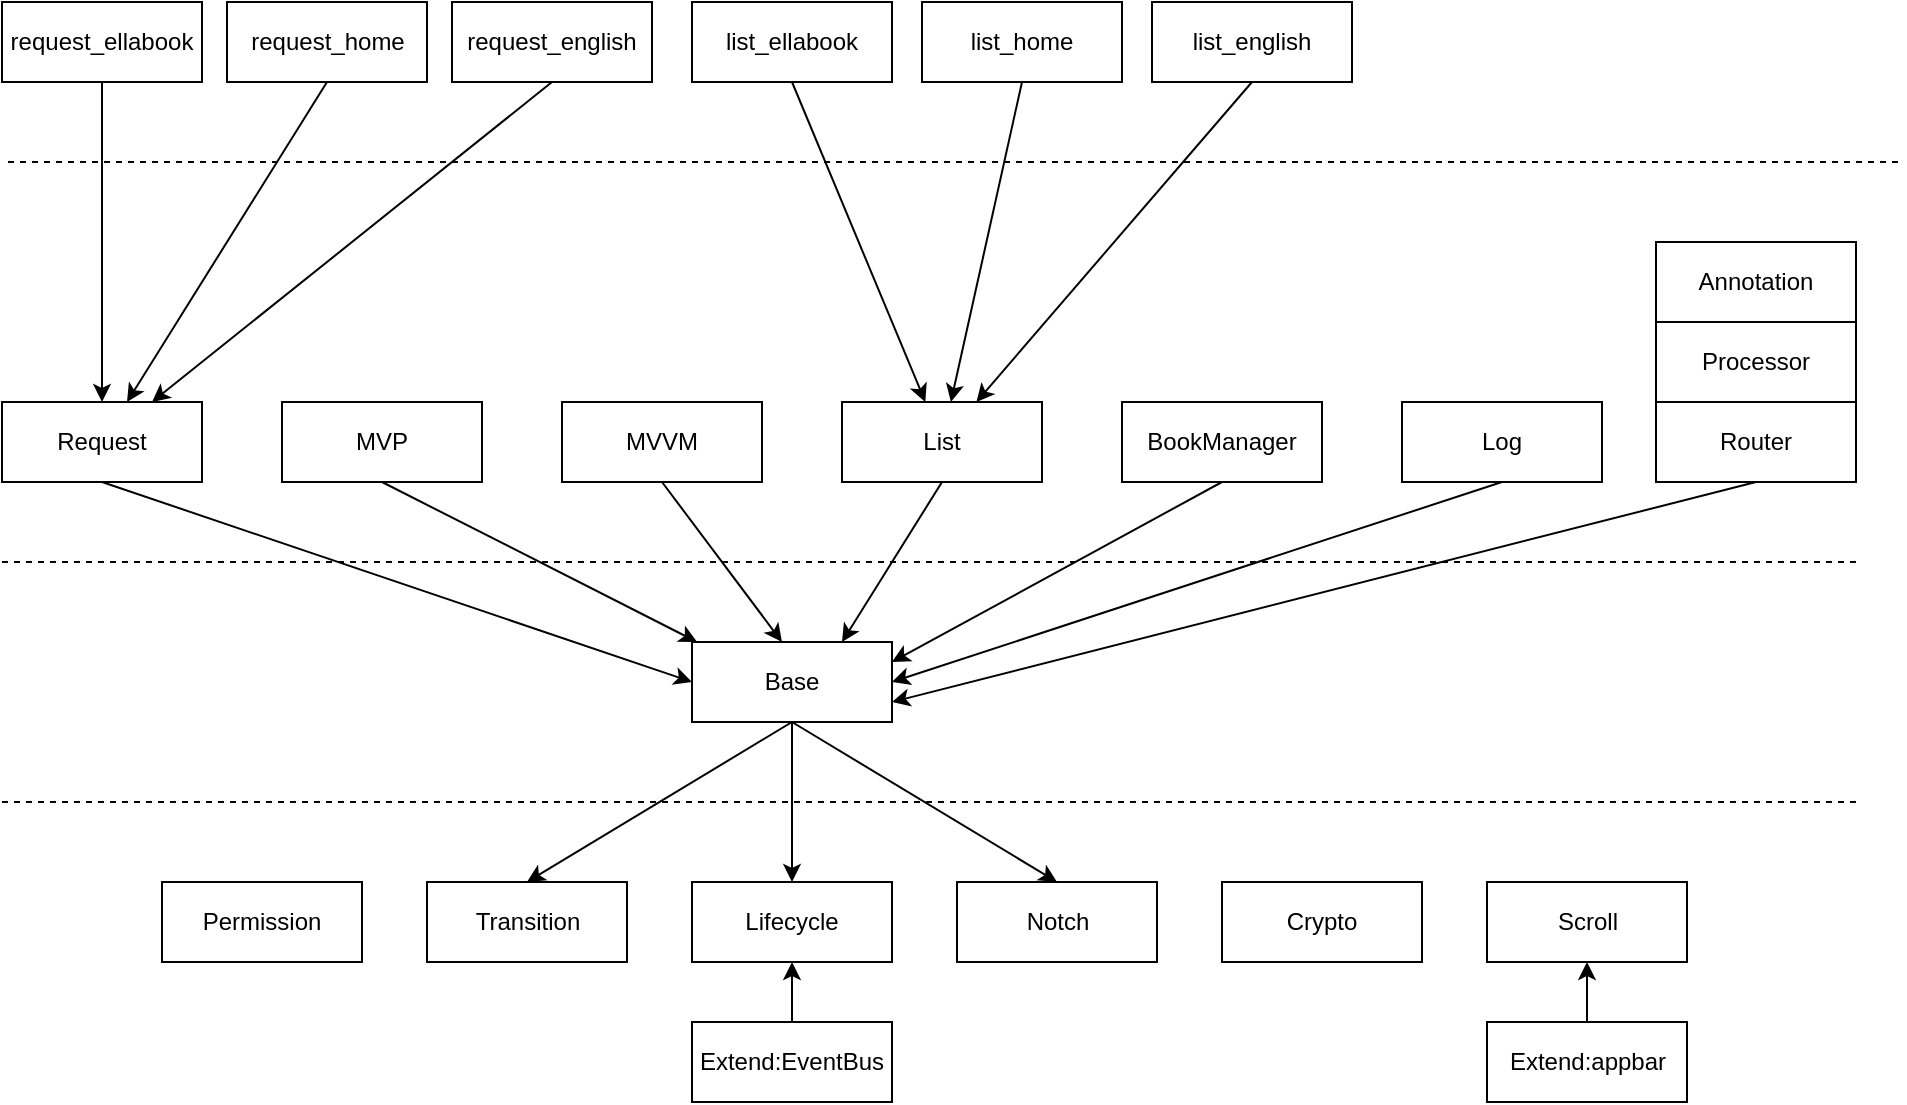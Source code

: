 <mxfile version="10.6.5" type="github"><diagram id="eFgtGimtUsJWQROMy7wg" name="Page-1"><mxGraphModel dx="1010" dy="1776" grid="1" gridSize="10" guides="1" tooltips="1" connect="1" arrows="1" fold="1" page="1" pageScale="1" pageWidth="827" pageHeight="1169" math="0" shadow="0"><root><mxCell id="0"/><mxCell id="1" parent="0"/><mxCell id="MGhGkwHA0mJ12ReD7Zp6-1" value="Transition" style="rounded=0;whiteSpace=wrap;html=1;" parent="1" vertex="1"><mxGeometry x="212.5" y="320" width="100" height="40" as="geometry"/></mxCell><mxCell id="MGhGkwHA0mJ12ReD7Zp6-3" value="Lifecycle" style="rounded=0;whiteSpace=wrap;html=1;" parent="1" vertex="1"><mxGeometry x="345" y="320" width="100" height="40" as="geometry"/></mxCell><mxCell id="MGhGkwHA0mJ12ReD7Zp6-4" value="Crypto" style="rounded=0;whiteSpace=wrap;html=1;" parent="1" vertex="1"><mxGeometry x="610" y="320" width="100" height="40" as="geometry"/></mxCell><mxCell id="MGhGkwHA0mJ12ReD7Zp6-5" value="" style="endArrow=none;dashed=1;html=1;" parent="1" edge="1"><mxGeometry width="50" height="50" relative="1" as="geometry"><mxPoint y="280" as="sourcePoint"/><mxPoint x="930" y="280" as="targetPoint"/></mxGeometry></mxCell><mxCell id="MGhGkwHA0mJ12ReD7Zp6-6" value="Base" style="rounded=0;whiteSpace=wrap;html=1;" parent="1" vertex="1"><mxGeometry x="345" y="200" width="100" height="40" as="geometry"/></mxCell><mxCell id="MGhGkwHA0mJ12ReD7Zp6-7" value="" style="endArrow=none;dashed=1;html=1;" parent="1" edge="1"><mxGeometry width="50" height="50" relative="1" as="geometry"><mxPoint y="160" as="sourcePoint"/><mxPoint x="930" y="160" as="targetPoint"/></mxGeometry></mxCell><mxCell id="MGhGkwHA0mJ12ReD7Zp6-8" value="MVP&lt;br&gt;" style="rounded=0;whiteSpace=wrap;html=1;" parent="1" vertex="1"><mxGeometry x="140" y="80" width="100" height="40" as="geometry"/></mxCell><mxCell id="MGhGkwHA0mJ12ReD7Zp6-9" value="MVVM" style="rounded=0;whiteSpace=wrap;html=1;" parent="1" vertex="1"><mxGeometry x="280" y="80" width="100" height="40" as="geometry"/></mxCell><mxCell id="MGhGkwHA0mJ12ReD7Zp6-10" value="Request&lt;br&gt;" style="rounded=0;whiteSpace=wrap;html=1;" parent="1" vertex="1"><mxGeometry y="80" width="100" height="40" as="geometry"/></mxCell><mxCell id="MGhGkwHA0mJ12ReD7Zp6-11" value="List" style="rounded=0;whiteSpace=wrap;html=1;" parent="1" vertex="1"><mxGeometry x="420" y="80" width="100" height="40" as="geometry"/></mxCell><mxCell id="MGhGkwHA0mJ12ReD7Zp6-12" value="Scroll" style="rounded=0;whiteSpace=wrap;html=1;" parent="1" vertex="1"><mxGeometry x="742.5" y="320" width="100" height="40" as="geometry"/></mxCell><mxCell id="MGhGkwHA0mJ12ReD7Zp6-13" value="Permission" style="rounded=0;whiteSpace=wrap;html=1;" parent="1" vertex="1"><mxGeometry x="80" y="320" width="100" height="40" as="geometry"/></mxCell><mxCell id="MGhGkwHA0mJ12ReD7Zp6-14" value="BookManager" style="rounded=0;whiteSpace=wrap;html=1;" parent="1" vertex="1"><mxGeometry x="560" y="80" width="100" height="40" as="geometry"/></mxCell><mxCell id="MGhGkwHA0mJ12ReD7Zp6-15" value="Log" style="rounded=0;whiteSpace=wrap;html=1;" parent="1" vertex="1"><mxGeometry x="700" y="80" width="100" height="40" as="geometry"/></mxCell><mxCell id="MGhGkwHA0mJ12ReD7Zp6-16" value="" style="endArrow=classic;html=1;exitX=0.5;exitY=1;exitDx=0;exitDy=0;entryX=0.5;entryY=0;entryDx=0;entryDy=0;" parent="1" source="MGhGkwHA0mJ12ReD7Zp6-6" target="MGhGkwHA0mJ12ReD7Zp6-1" edge="1"><mxGeometry width="50" height="50" relative="1" as="geometry"><mxPoint x="10" y="430" as="sourcePoint"/><mxPoint x="60" y="380" as="targetPoint"/></mxGeometry></mxCell><mxCell id="MGhGkwHA0mJ12ReD7Zp6-17" value="" style="endArrow=classic;html=1;entryX=0.5;entryY=0;entryDx=0;entryDy=0;" parent="1" target="MGhGkwHA0mJ12ReD7Zp6-3" edge="1"><mxGeometry width="50" height="50" relative="1" as="geometry"><mxPoint x="395" y="240" as="sourcePoint"/><mxPoint x="60" y="380" as="targetPoint"/></mxGeometry></mxCell><mxCell id="MGhGkwHA0mJ12ReD7Zp6-23" value="" style="endArrow=classic;html=1;exitX=0.5;exitY=1;exitDx=0;exitDy=0;" parent="1" source="MGhGkwHA0mJ12ReD7Zp6-9" edge="1"><mxGeometry width="50" height="50" relative="1" as="geometry"><mxPoint x="10" y="430" as="sourcePoint"/><mxPoint x="390" y="200" as="targetPoint"/></mxGeometry></mxCell><mxCell id="MGhGkwHA0mJ12ReD7Zp6-24" value="" style="endArrow=classic;html=1;exitX=0.5;exitY=1;exitDx=0;exitDy=0;entryX=0;entryY=0.5;entryDx=0;entryDy=0;" parent="1" source="MGhGkwHA0mJ12ReD7Zp6-10" target="MGhGkwHA0mJ12ReD7Zp6-6" edge="1"><mxGeometry width="50" height="50" relative="1" as="geometry"><mxPoint x="10" y="430" as="sourcePoint"/><mxPoint x="60" y="380" as="targetPoint"/></mxGeometry></mxCell><mxCell id="MGhGkwHA0mJ12ReD7Zp6-25" value="" style="endArrow=classic;html=1;exitX=0.5;exitY=1;exitDx=0;exitDy=0;entryX=0.026;entryY=0;entryDx=0;entryDy=0;entryPerimeter=0;" parent="1" source="MGhGkwHA0mJ12ReD7Zp6-8" target="MGhGkwHA0mJ12ReD7Zp6-6" edge="1"><mxGeometry width="50" height="50" relative="1" as="geometry"><mxPoint x="10" y="430" as="sourcePoint"/><mxPoint x="60" y="380" as="targetPoint"/></mxGeometry></mxCell><mxCell id="MGhGkwHA0mJ12ReD7Zp6-26" value="" style="endArrow=classic;html=1;exitX=0.5;exitY=1;exitDx=0;exitDy=0;entryX=0.75;entryY=0;entryDx=0;entryDy=0;" parent="1" source="MGhGkwHA0mJ12ReD7Zp6-11" target="MGhGkwHA0mJ12ReD7Zp6-6" edge="1"><mxGeometry width="50" height="50" relative="1" as="geometry"><mxPoint x="10" y="430" as="sourcePoint"/><mxPoint x="60" y="380" as="targetPoint"/></mxGeometry></mxCell><mxCell id="MGhGkwHA0mJ12ReD7Zp6-27" value="" style="endArrow=classic;html=1;exitX=0.5;exitY=1;exitDx=0;exitDy=0;entryX=1;entryY=0.25;entryDx=0;entryDy=0;" parent="1" source="MGhGkwHA0mJ12ReD7Zp6-14" target="MGhGkwHA0mJ12ReD7Zp6-6" edge="1"><mxGeometry width="50" height="50" relative="1" as="geometry"><mxPoint x="10" y="430" as="sourcePoint"/><mxPoint x="60" y="380" as="targetPoint"/></mxGeometry></mxCell><mxCell id="MGhGkwHA0mJ12ReD7Zp6-28" value="" style="endArrow=classic;html=1;exitX=0.5;exitY=1;exitDx=0;exitDy=0;entryX=1;entryY=0.5;entryDx=0;entryDy=0;" parent="1" source="MGhGkwHA0mJ12ReD7Zp6-15" target="MGhGkwHA0mJ12ReD7Zp6-6" edge="1"><mxGeometry width="50" height="50" relative="1" as="geometry"><mxPoint x="10" y="430" as="sourcePoint"/><mxPoint x="60" y="380" as="targetPoint"/></mxGeometry></mxCell><mxCell id="MGhGkwHA0mJ12ReD7Zp6-29" value="Extend:EventBus" style="rounded=0;whiteSpace=wrap;html=1;" parent="1" vertex="1"><mxGeometry x="345" y="390" width="100" height="40" as="geometry"/></mxCell><mxCell id="MGhGkwHA0mJ12ReD7Zp6-31" value="Router" style="rounded=0;whiteSpace=wrap;html=1;" parent="1" vertex="1"><mxGeometry x="827" y="80" width="100" height="40" as="geometry"/></mxCell><mxCell id="MGhGkwHA0mJ12ReD7Zp6-32" value="Processor&lt;br&gt;" style="rounded=0;whiteSpace=wrap;html=1;" parent="1" vertex="1"><mxGeometry x="827" y="40" width="100" height="40" as="geometry"/></mxCell><mxCell id="MGhGkwHA0mJ12ReD7Zp6-33" value="Annotation&lt;br&gt;" style="rounded=0;whiteSpace=wrap;html=1;" parent="1" vertex="1"><mxGeometry x="827" width="100" height="40" as="geometry"/></mxCell><mxCell id="MGhGkwHA0mJ12ReD7Zp6-34" value="" style="endArrow=none;dashed=1;html=1;" parent="1" edge="1"><mxGeometry width="50" height="50" relative="1" as="geometry"><mxPoint x="3" y="-40" as="sourcePoint"/><mxPoint x="950" y="-40" as="targetPoint"/></mxGeometry></mxCell><mxCell id="MGhGkwHA0mJ12ReD7Zp6-35" value="request_ellabook&lt;br&gt;" style="rounded=0;whiteSpace=wrap;html=1;" parent="1" vertex="1"><mxGeometry y="-120" width="100" height="40" as="geometry"/></mxCell><mxCell id="MGhGkwHA0mJ12ReD7Zp6-36" value="request_home&lt;br&gt;" style="rounded=0;whiteSpace=wrap;html=1;" parent="1" vertex="1"><mxGeometry x="112.5" y="-120" width="100" height="40" as="geometry"/></mxCell><mxCell id="MGhGkwHA0mJ12ReD7Zp6-37" value="request_english&lt;br&gt;" style="rounded=0;whiteSpace=wrap;html=1;" parent="1" vertex="1"><mxGeometry x="225" y="-120" width="100" height="40" as="geometry"/></mxCell><mxCell id="MGhGkwHA0mJ12ReD7Zp6-38" value="" style="endArrow=classic;html=1;exitX=0.5;exitY=1;exitDx=0;exitDy=0;" parent="1" source="MGhGkwHA0mJ12ReD7Zp6-35" target="MGhGkwHA0mJ12ReD7Zp6-10" edge="1"><mxGeometry width="50" height="50" relative="1" as="geometry"><mxPoint x="10" y="430" as="sourcePoint"/><mxPoint x="60" y="380" as="targetPoint"/></mxGeometry></mxCell><mxCell id="MGhGkwHA0mJ12ReD7Zp6-39" value="" style="endArrow=classic;html=1;exitX=0.5;exitY=1;exitDx=0;exitDy=0;" parent="1" source="MGhGkwHA0mJ12ReD7Zp6-36" target="MGhGkwHA0mJ12ReD7Zp6-10" edge="1"><mxGeometry width="50" height="50" relative="1" as="geometry"><mxPoint x="10" y="430" as="sourcePoint"/><mxPoint x="60" y="380" as="targetPoint"/></mxGeometry></mxCell><mxCell id="MGhGkwHA0mJ12ReD7Zp6-40" value="" style="endArrow=classic;html=1;exitX=0.5;exitY=1;exitDx=0;exitDy=0;" parent="1" source="MGhGkwHA0mJ12ReD7Zp6-37" target="MGhGkwHA0mJ12ReD7Zp6-10" edge="1"><mxGeometry width="50" height="50" relative="1" as="geometry"><mxPoint x="10" y="510" as="sourcePoint"/><mxPoint x="60" y="460" as="targetPoint"/></mxGeometry></mxCell><mxCell id="MGhGkwHA0mJ12ReD7Zp6-41" value="list_ellabook&lt;br&gt;" style="rounded=0;whiteSpace=wrap;html=1;" parent="1" vertex="1"><mxGeometry x="345" y="-120" width="100" height="40" as="geometry"/></mxCell><mxCell id="MGhGkwHA0mJ12ReD7Zp6-42" value="list_home&lt;br&gt;" style="rounded=0;whiteSpace=wrap;html=1;" parent="1" vertex="1"><mxGeometry x="460" y="-120" width="100" height="40" as="geometry"/></mxCell><mxCell id="MGhGkwHA0mJ12ReD7Zp6-43" value="list_english&lt;br&gt;" style="rounded=0;whiteSpace=wrap;html=1;" parent="1" vertex="1"><mxGeometry x="575" y="-120" width="100" height="40" as="geometry"/></mxCell><mxCell id="MGhGkwHA0mJ12ReD7Zp6-44" value="" style="endArrow=classic;html=1;exitX=0.5;exitY=1;exitDx=0;exitDy=0;" parent="1" source="MGhGkwHA0mJ12ReD7Zp6-41" target="MGhGkwHA0mJ12ReD7Zp6-11" edge="1"><mxGeometry width="50" height="50" relative="1" as="geometry"><mxPoint x="10" y="430" as="sourcePoint"/><mxPoint x="60" y="380" as="targetPoint"/></mxGeometry></mxCell><mxCell id="MGhGkwHA0mJ12ReD7Zp6-45" value="" style="endArrow=classic;html=1;exitX=0.5;exitY=1;exitDx=0;exitDy=0;" parent="1" source="MGhGkwHA0mJ12ReD7Zp6-42" target="MGhGkwHA0mJ12ReD7Zp6-11" edge="1"><mxGeometry width="50" height="50" relative="1" as="geometry"><mxPoint x="10" y="430" as="sourcePoint"/><mxPoint x="60" y="380" as="targetPoint"/></mxGeometry></mxCell><mxCell id="MGhGkwHA0mJ12ReD7Zp6-47" value="" style="endArrow=classic;html=1;exitX=0.5;exitY=1;exitDx=0;exitDy=0;" parent="1" source="MGhGkwHA0mJ12ReD7Zp6-43" target="MGhGkwHA0mJ12ReD7Zp6-11" edge="1"><mxGeometry width="50" height="50" relative="1" as="geometry"><mxPoint x="10" y="430" as="sourcePoint"/><mxPoint x="60" y="380" as="targetPoint"/></mxGeometry></mxCell><mxCell id="MGhGkwHA0mJ12ReD7Zp6-48" value="" style="endArrow=classic;html=1;exitX=0.5;exitY=1;exitDx=0;exitDy=0;entryX=1;entryY=0.75;entryDx=0;entryDy=0;" parent="1" source="MGhGkwHA0mJ12ReD7Zp6-31" target="MGhGkwHA0mJ12ReD7Zp6-6" edge="1"><mxGeometry width="50" height="50" relative="1" as="geometry"><mxPoint x="10" y="430" as="sourcePoint"/><mxPoint x="60" y="380" as="targetPoint"/></mxGeometry></mxCell><mxCell id="MGhGkwHA0mJ12ReD7Zp6-49" value="Extend:appbar" style="rounded=0;whiteSpace=wrap;html=1;" parent="1" vertex="1"><mxGeometry x="742.5" y="390" width="100" height="40" as="geometry"/></mxCell><mxCell id="IRSIBTB_u06Ampsy32oE-1" value="Notch" style="rounded=0;whiteSpace=wrap;html=1;" parent="1" vertex="1"><mxGeometry x="477.5" y="320" width="100" height="40" as="geometry"/></mxCell><mxCell id="IRSIBTB_u06Ampsy32oE-2" value="" style="endArrow=classic;html=1;entryX=0.5;entryY=1;entryDx=0;entryDy=0;exitX=0.5;exitY=0;exitDx=0;exitDy=0;" parent="1" source="MGhGkwHA0mJ12ReD7Zp6-29" target="MGhGkwHA0mJ12ReD7Zp6-3" edge="1"><mxGeometry width="50" height="50" relative="1" as="geometry"><mxPoint x="60" y="500" as="sourcePoint"/><mxPoint x="110" y="450" as="targetPoint"/></mxGeometry></mxCell><mxCell id="IRSIBTB_u06Ampsy32oE-3" value="" style="endArrow=classic;html=1;entryX=0.5;entryY=0;entryDx=0;entryDy=0;exitX=0.5;exitY=1;exitDx=0;exitDy=0;" parent="1" source="MGhGkwHA0mJ12ReD7Zp6-6" target="IRSIBTB_u06Ampsy32oE-1" edge="1"><mxGeometry width="50" height="50" relative="1" as="geometry"><mxPoint x="400" y="250" as="sourcePoint"/><mxPoint x="230" y="440" as="targetPoint"/></mxGeometry></mxCell><mxCell id="IRSIBTB_u06Ampsy32oE-4" value="" style="endArrow=classic;html=1;exitX=0.5;exitY=0;exitDx=0;exitDy=0;entryX=0.5;entryY=1;entryDx=0;entryDy=0;" parent="1" source="MGhGkwHA0mJ12ReD7Zp6-49" target="MGhGkwHA0mJ12ReD7Zp6-12" edge="1"><mxGeometry width="50" height="50" relative="1" as="geometry"><mxPoint x="670" y="455" as="sourcePoint"/><mxPoint x="720" y="405" as="targetPoint"/></mxGeometry></mxCell></root></mxGraphModel></diagram></mxfile>